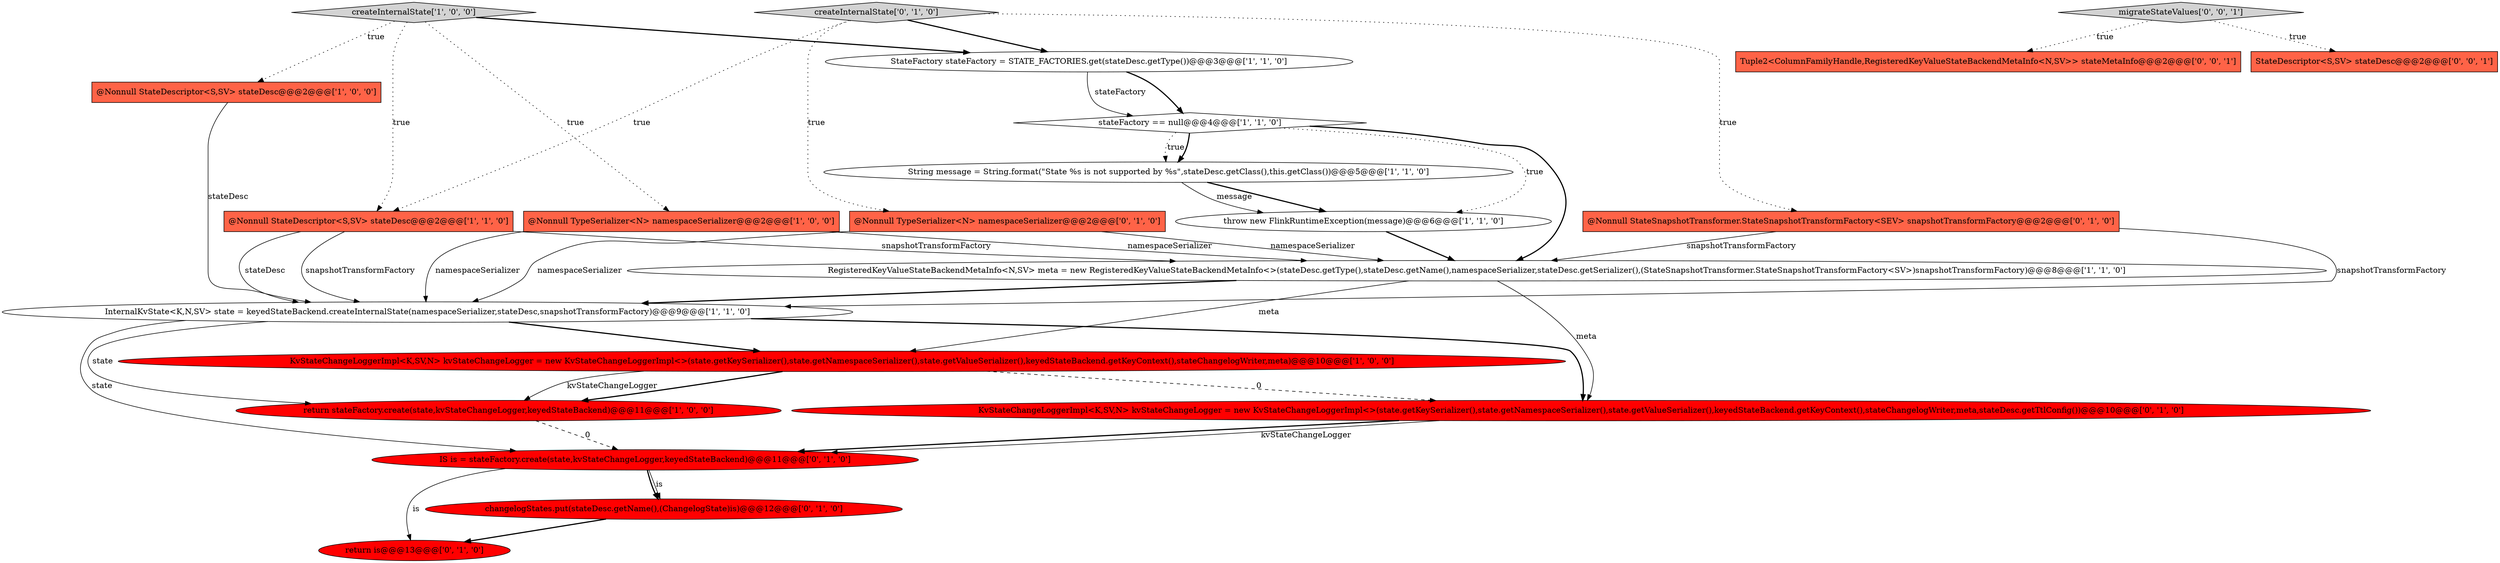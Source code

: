 digraph {
3 [style = filled, label = "throw new FlinkRuntimeException(message)@@@6@@@['1', '1', '0']", fillcolor = white, shape = ellipse image = "AAA0AAABBB1BBB"];
2 [style = filled, label = "@Nonnull TypeSerializer<N> namespaceSerializer@@@2@@@['1', '0', '0']", fillcolor = tomato, shape = box image = "AAA0AAABBB1BBB"];
7 [style = filled, label = "KvStateChangeLoggerImpl<K,SV,N> kvStateChangeLogger = new KvStateChangeLoggerImpl<>(state.getKeySerializer(),state.getNamespaceSerializer(),state.getValueSerializer(),keyedStateBackend.getKeyContext(),stateChangelogWriter,meta)@@@10@@@['1', '0', '0']", fillcolor = red, shape = ellipse image = "AAA1AAABBB1BBB"];
13 [style = filled, label = "return is@@@13@@@['0', '1', '0']", fillcolor = red, shape = ellipse image = "AAA1AAABBB2BBB"];
20 [style = filled, label = "migrateStateValues['0', '0', '1']", fillcolor = lightgray, shape = diamond image = "AAA0AAABBB3BBB"];
9 [style = filled, label = "InternalKvState<K,N,SV> state = keyedStateBackend.createInternalState(namespaceSerializer,stateDesc,snapshotTransformFactory)@@@9@@@['1', '1', '0']", fillcolor = white, shape = ellipse image = "AAA0AAABBB1BBB"];
15 [style = filled, label = "IS is = stateFactory.create(state,kvStateChangeLogger,keyedStateBackend)@@@11@@@['0', '1', '0']", fillcolor = red, shape = ellipse image = "AAA1AAABBB2BBB"];
0 [style = filled, label = "stateFactory == null@@@4@@@['1', '1', '0']", fillcolor = white, shape = diamond image = "AAA0AAABBB1BBB"];
21 [style = filled, label = "Tuple2<ColumnFamilyHandle,RegisteredKeyValueStateBackendMetaInfo<N,SV>> stateMetaInfo@@@2@@@['0', '0', '1']", fillcolor = tomato, shape = box image = "AAA0AAABBB3BBB"];
11 [style = filled, label = "@Nonnull StateDescriptor<S,SV> stateDesc@@@2@@@['1', '1', '0']", fillcolor = tomato, shape = box image = "AAA0AAABBB1BBB"];
19 [style = filled, label = "StateDescriptor<S,SV> stateDesc@@@2@@@['0', '0', '1']", fillcolor = tomato, shape = box image = "AAA0AAABBB3BBB"];
5 [style = filled, label = "RegisteredKeyValueStateBackendMetaInfo<N,SV> meta = new RegisteredKeyValueStateBackendMetaInfo<>(stateDesc.getType(),stateDesc.getName(),namespaceSerializer,stateDesc.getSerializer(),(StateSnapshotTransformer.StateSnapshotTransformFactory<SV>)snapshotTransformFactory)@@@8@@@['1', '1', '0']", fillcolor = white, shape = ellipse image = "AAA0AAABBB1BBB"];
8 [style = filled, label = "StateFactory stateFactory = STATE_FACTORIES.get(stateDesc.getType())@@@3@@@['1', '1', '0']", fillcolor = white, shape = ellipse image = "AAA0AAABBB1BBB"];
4 [style = filled, label = "String message = String.format(\"State %s is not supported by %s\",stateDesc.getClass(),this.getClass())@@@5@@@['1', '1', '0']", fillcolor = white, shape = ellipse image = "AAA0AAABBB1BBB"];
10 [style = filled, label = "return stateFactory.create(state,kvStateChangeLogger,keyedStateBackend)@@@11@@@['1', '0', '0']", fillcolor = red, shape = ellipse image = "AAA1AAABBB1BBB"];
16 [style = filled, label = "KvStateChangeLoggerImpl<K,SV,N> kvStateChangeLogger = new KvStateChangeLoggerImpl<>(state.getKeySerializer(),state.getNamespaceSerializer(),state.getValueSerializer(),keyedStateBackend.getKeyContext(),stateChangelogWriter,meta,stateDesc.getTtlConfig())@@@10@@@['0', '1', '0']", fillcolor = red, shape = ellipse image = "AAA1AAABBB2BBB"];
6 [style = filled, label = "@Nonnull StateDescriptor<S,SV> stateDesc@@@2@@@['1', '0', '0']", fillcolor = tomato, shape = box image = "AAA0AAABBB1BBB"];
14 [style = filled, label = "createInternalState['0', '1', '0']", fillcolor = lightgray, shape = diamond image = "AAA0AAABBB2BBB"];
12 [style = filled, label = "@Nonnull TypeSerializer<N> namespaceSerializer@@@2@@@['0', '1', '0']", fillcolor = tomato, shape = box image = "AAA0AAABBB2BBB"];
1 [style = filled, label = "createInternalState['1', '0', '0']", fillcolor = lightgray, shape = diamond image = "AAA0AAABBB1BBB"];
18 [style = filled, label = "changelogStates.put(stateDesc.getName(),(ChangelogState)is)@@@12@@@['0', '1', '0']", fillcolor = red, shape = ellipse image = "AAA1AAABBB2BBB"];
17 [style = filled, label = "@Nonnull StateSnapshotTransformer.StateSnapshotTransformFactory<SEV> snapshotTransformFactory@@@2@@@['0', '1', '0']", fillcolor = tomato, shape = box image = "AAA0AAABBB2BBB"];
10->15 [style = dashed, label="0"];
16->15 [style = bold, label=""];
4->3 [style = bold, label=""];
1->8 [style = bold, label=""];
17->9 [style = solid, label="snapshotTransformFactory"];
14->12 [style = dotted, label="true"];
5->9 [style = bold, label=""];
7->10 [style = bold, label=""];
7->16 [style = dashed, label="0"];
1->11 [style = dotted, label="true"];
0->4 [style = dotted, label="true"];
7->10 [style = solid, label="kvStateChangeLogger"];
15->18 [style = solid, label="is"];
9->15 [style = solid, label="state"];
2->5 [style = solid, label="namespaceSerializer"];
9->10 [style = solid, label="state"];
20->21 [style = dotted, label="true"];
17->5 [style = solid, label="snapshotTransformFactory"];
9->7 [style = bold, label=""];
16->15 [style = solid, label="kvStateChangeLogger"];
12->5 [style = solid, label="namespaceSerializer"];
15->18 [style = bold, label=""];
9->16 [style = bold, label=""];
8->0 [style = bold, label=""];
14->17 [style = dotted, label="true"];
8->0 [style = solid, label="stateFactory"];
15->13 [style = solid, label="is"];
3->5 [style = bold, label=""];
11->5 [style = solid, label="snapshotTransformFactory"];
5->16 [style = solid, label="meta"];
11->9 [style = solid, label="stateDesc"];
12->9 [style = solid, label="namespaceSerializer"];
0->4 [style = bold, label=""];
4->3 [style = solid, label="message"];
2->9 [style = solid, label="namespaceSerializer"];
18->13 [style = bold, label=""];
14->11 [style = dotted, label="true"];
1->6 [style = dotted, label="true"];
5->7 [style = solid, label="meta"];
14->8 [style = bold, label=""];
20->19 [style = dotted, label="true"];
0->3 [style = dotted, label="true"];
1->2 [style = dotted, label="true"];
11->9 [style = solid, label="snapshotTransformFactory"];
0->5 [style = bold, label=""];
6->9 [style = solid, label="stateDesc"];
}
